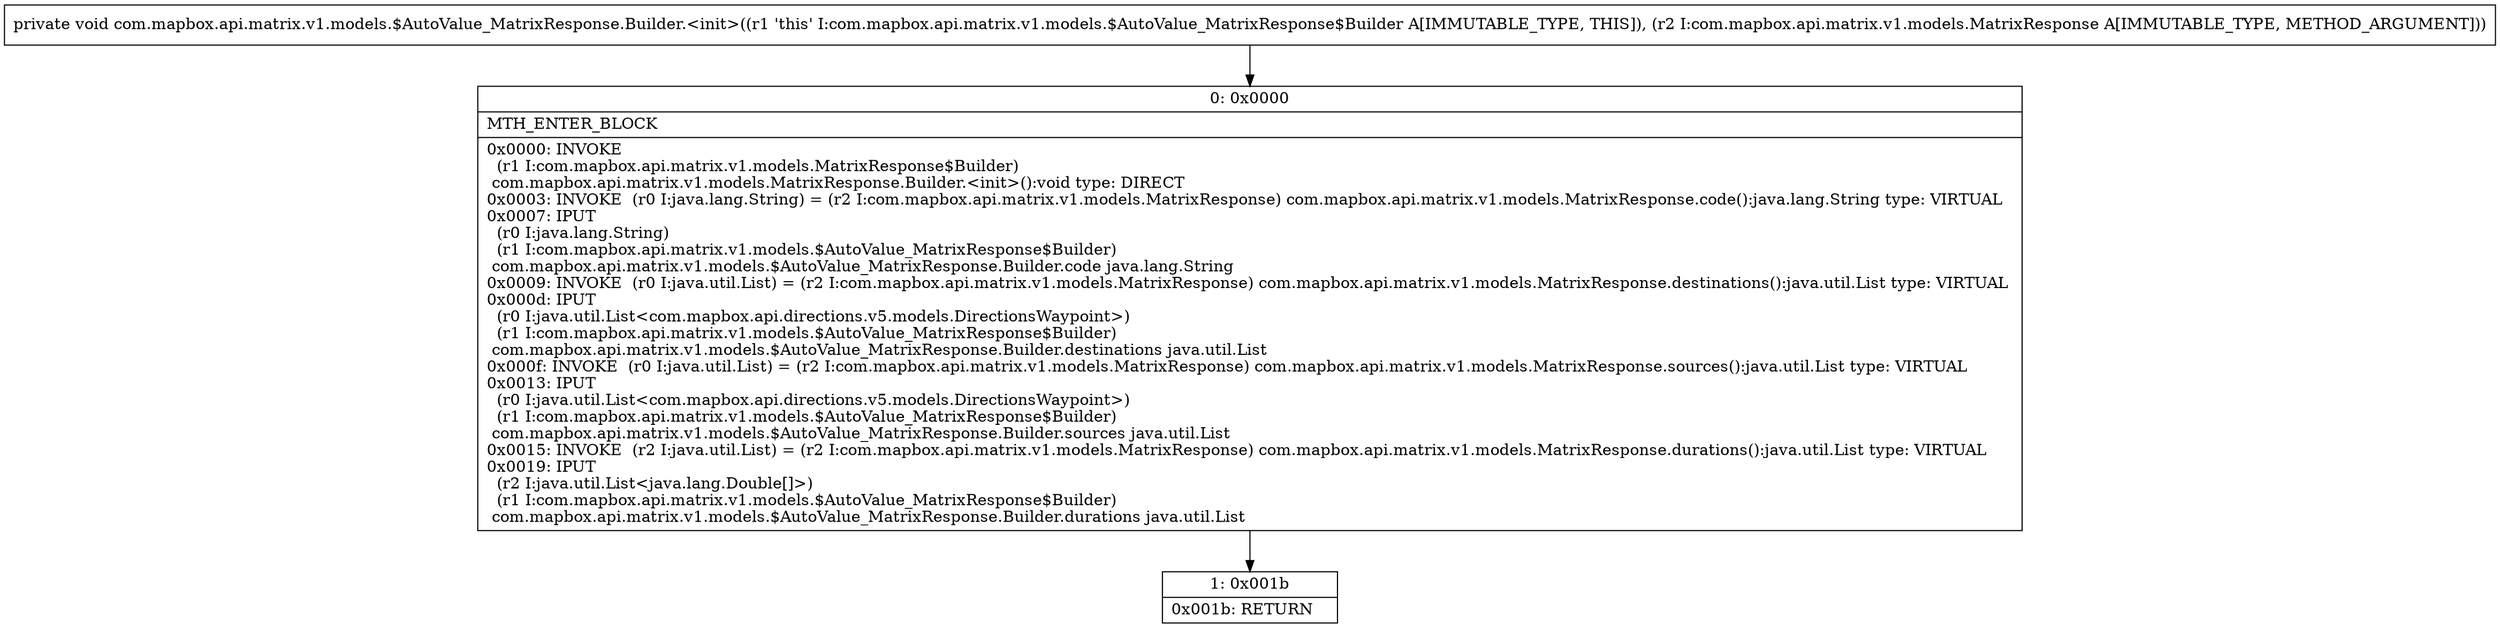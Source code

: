 digraph "CFG forcom.mapbox.api.matrix.v1.models.$AutoValue_MatrixResponse.Builder.\<init\>(Lcom\/mapbox\/api\/matrix\/v1\/models\/MatrixResponse;)V" {
Node_0 [shape=record,label="{0\:\ 0x0000|MTH_ENTER_BLOCK\l|0x0000: INVOKE  \l  (r1 I:com.mapbox.api.matrix.v1.models.MatrixResponse$Builder)\l com.mapbox.api.matrix.v1.models.MatrixResponse.Builder.\<init\>():void type: DIRECT \l0x0003: INVOKE  (r0 I:java.lang.String) = (r2 I:com.mapbox.api.matrix.v1.models.MatrixResponse) com.mapbox.api.matrix.v1.models.MatrixResponse.code():java.lang.String type: VIRTUAL \l0x0007: IPUT  \l  (r0 I:java.lang.String)\l  (r1 I:com.mapbox.api.matrix.v1.models.$AutoValue_MatrixResponse$Builder)\l com.mapbox.api.matrix.v1.models.$AutoValue_MatrixResponse.Builder.code java.lang.String \l0x0009: INVOKE  (r0 I:java.util.List) = (r2 I:com.mapbox.api.matrix.v1.models.MatrixResponse) com.mapbox.api.matrix.v1.models.MatrixResponse.destinations():java.util.List type: VIRTUAL \l0x000d: IPUT  \l  (r0 I:java.util.List\<com.mapbox.api.directions.v5.models.DirectionsWaypoint\>)\l  (r1 I:com.mapbox.api.matrix.v1.models.$AutoValue_MatrixResponse$Builder)\l com.mapbox.api.matrix.v1.models.$AutoValue_MatrixResponse.Builder.destinations java.util.List \l0x000f: INVOKE  (r0 I:java.util.List) = (r2 I:com.mapbox.api.matrix.v1.models.MatrixResponse) com.mapbox.api.matrix.v1.models.MatrixResponse.sources():java.util.List type: VIRTUAL \l0x0013: IPUT  \l  (r0 I:java.util.List\<com.mapbox.api.directions.v5.models.DirectionsWaypoint\>)\l  (r1 I:com.mapbox.api.matrix.v1.models.$AutoValue_MatrixResponse$Builder)\l com.mapbox.api.matrix.v1.models.$AutoValue_MatrixResponse.Builder.sources java.util.List \l0x0015: INVOKE  (r2 I:java.util.List) = (r2 I:com.mapbox.api.matrix.v1.models.MatrixResponse) com.mapbox.api.matrix.v1.models.MatrixResponse.durations():java.util.List type: VIRTUAL \l0x0019: IPUT  \l  (r2 I:java.util.List\<java.lang.Double[]\>)\l  (r1 I:com.mapbox.api.matrix.v1.models.$AutoValue_MatrixResponse$Builder)\l com.mapbox.api.matrix.v1.models.$AutoValue_MatrixResponse.Builder.durations java.util.List \l}"];
Node_1 [shape=record,label="{1\:\ 0x001b|0x001b: RETURN   \l}"];
MethodNode[shape=record,label="{private void com.mapbox.api.matrix.v1.models.$AutoValue_MatrixResponse.Builder.\<init\>((r1 'this' I:com.mapbox.api.matrix.v1.models.$AutoValue_MatrixResponse$Builder A[IMMUTABLE_TYPE, THIS]), (r2 I:com.mapbox.api.matrix.v1.models.MatrixResponse A[IMMUTABLE_TYPE, METHOD_ARGUMENT])) }"];
MethodNode -> Node_0;
Node_0 -> Node_1;
}

